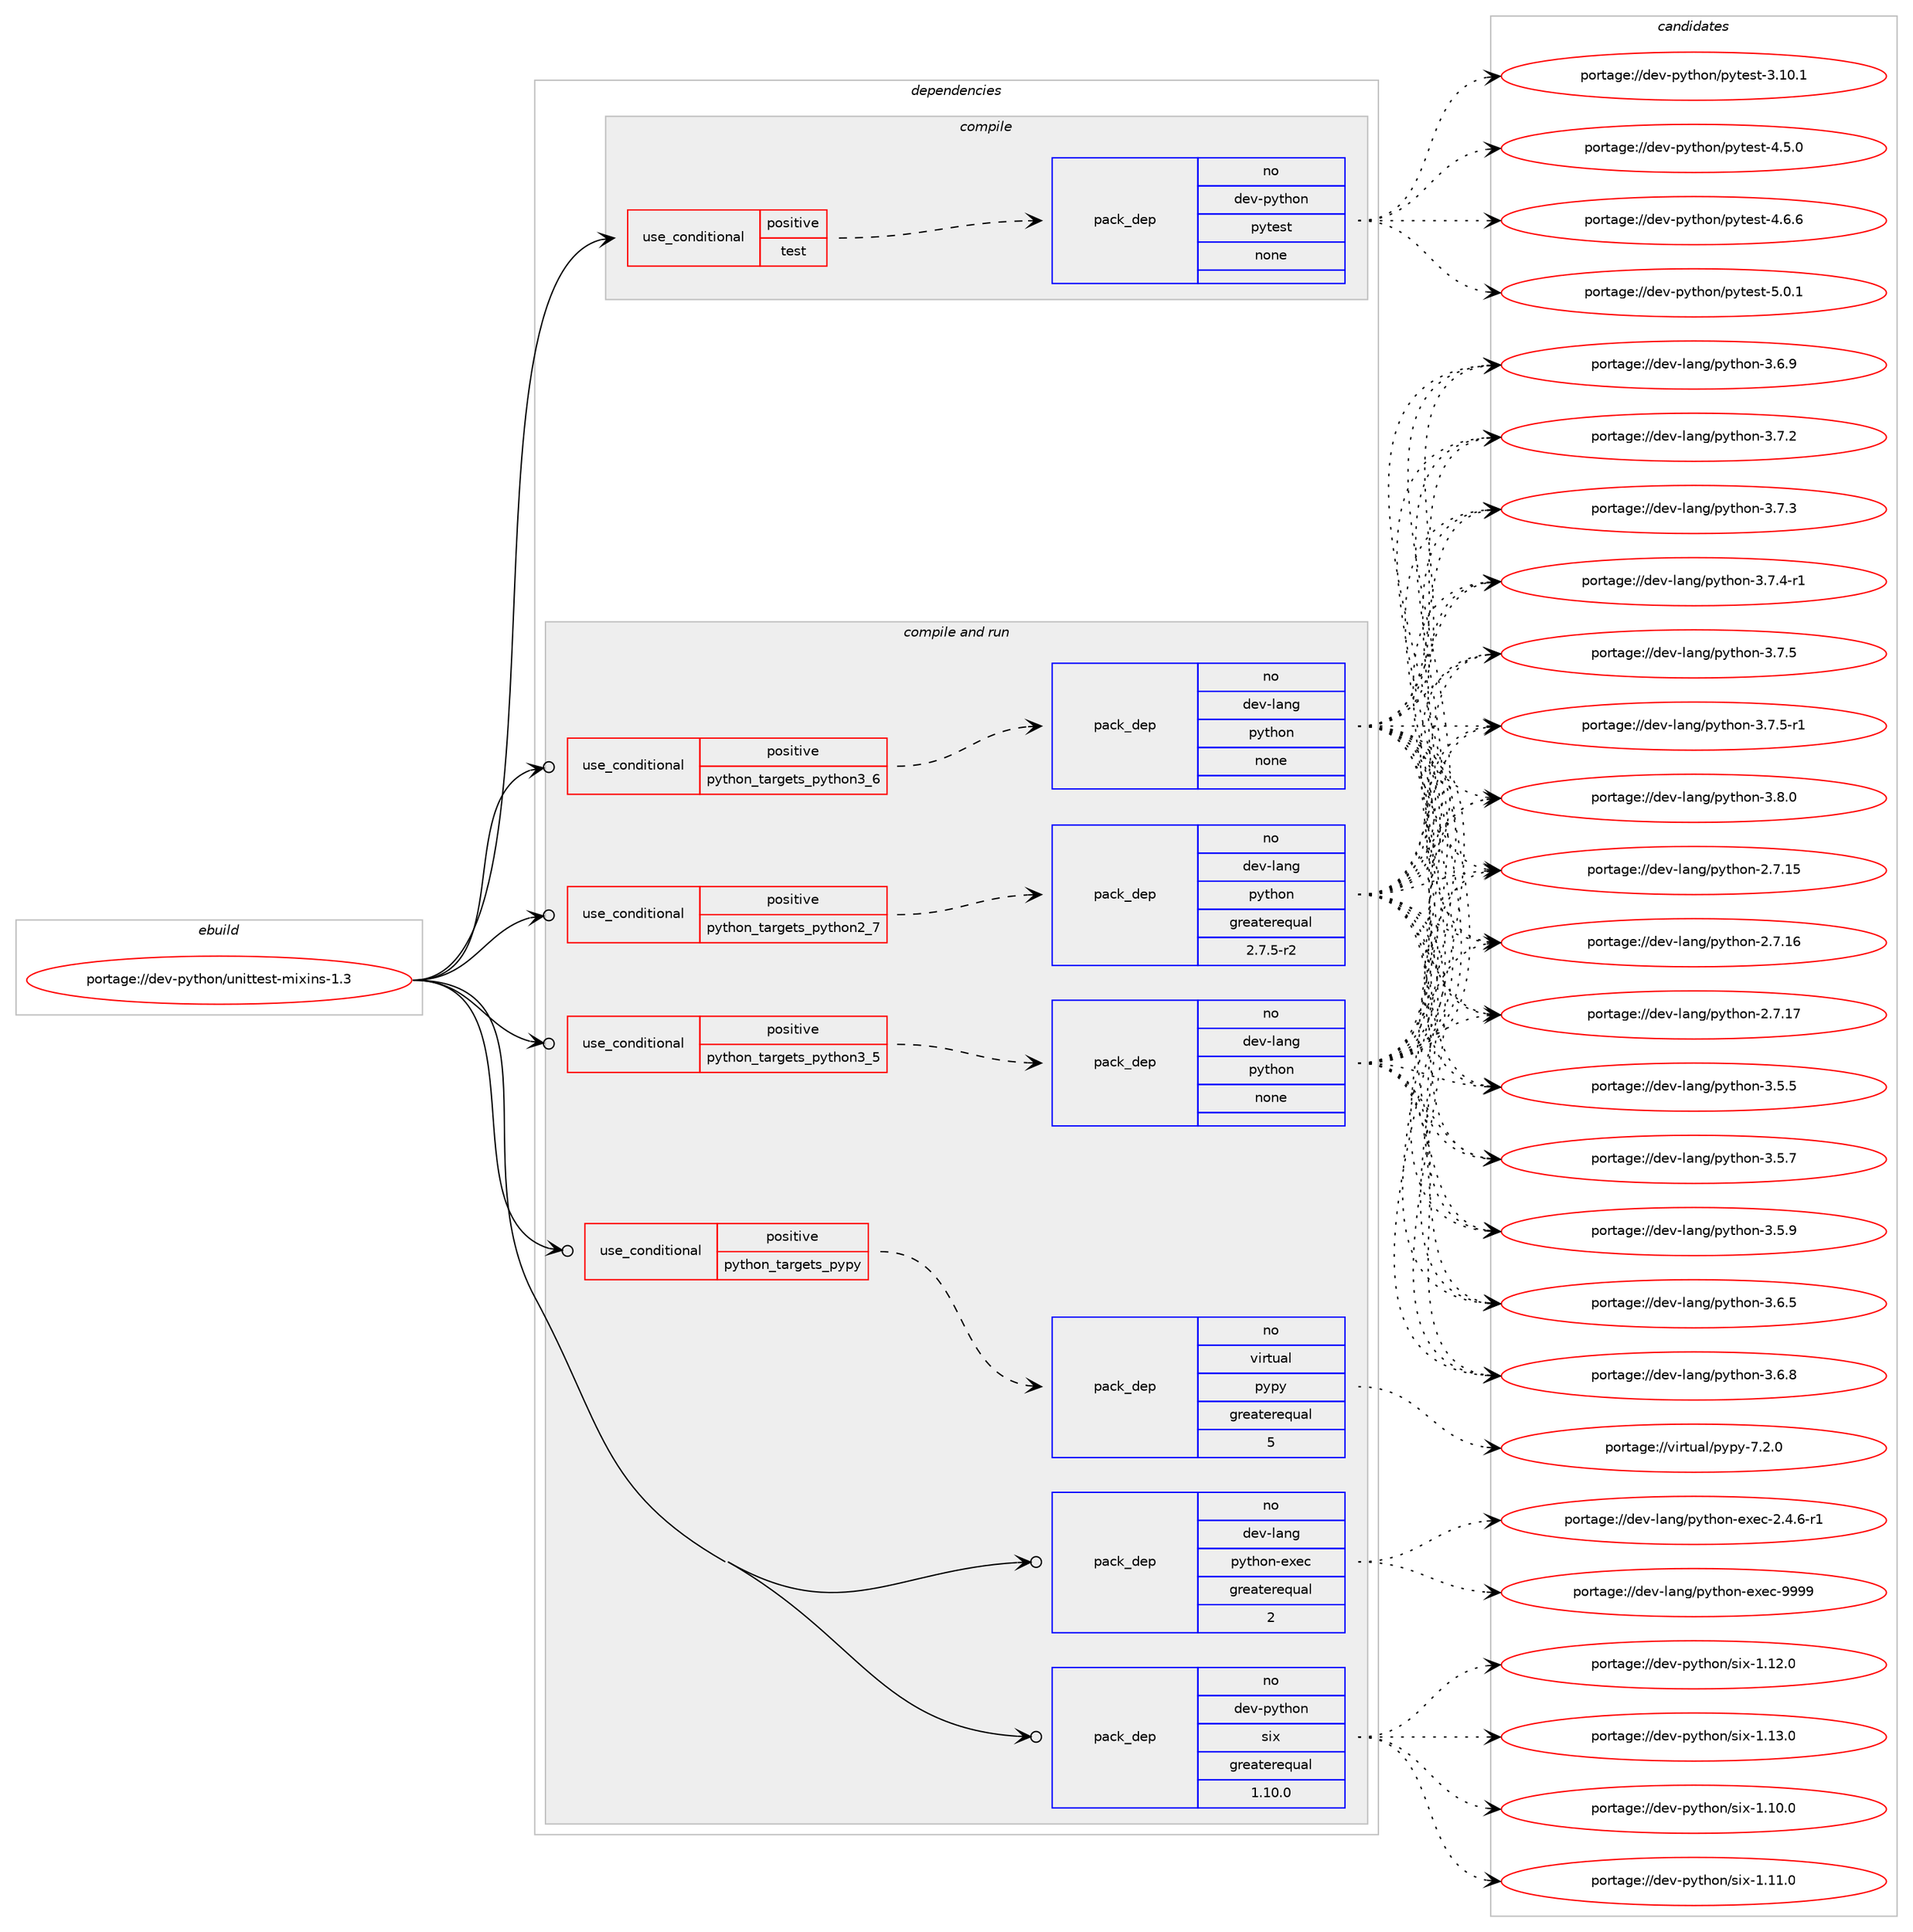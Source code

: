 digraph prolog {

# *************
# Graph options
# *************

newrank=true;
concentrate=true;
compound=true;
graph [rankdir=LR,fontname=Helvetica,fontsize=10,ranksep=1.5];#, ranksep=2.5, nodesep=0.2];
edge  [arrowhead=vee];
node  [fontname=Helvetica,fontsize=10];

# **********
# The ebuild
# **********

subgraph cluster_leftcol {
color=gray;
rank=same;
label=<<i>ebuild</i>>;
id [label="portage://dev-python/unittest-mixins-1.3", color=red, width=4, href="../dev-python/unittest-mixins-1.3.svg"];
}

# ****************
# The dependencies
# ****************

subgraph cluster_midcol {
color=gray;
label=<<i>dependencies</i>>;
subgraph cluster_compile {
fillcolor="#eeeeee";
style=filled;
label=<<i>compile</i>>;
subgraph cond40239 {
dependency177332 [label=<<TABLE BORDER="0" CELLBORDER="1" CELLSPACING="0" CELLPADDING="4"><TR><TD ROWSPAN="3" CELLPADDING="10">use_conditional</TD></TR><TR><TD>positive</TD></TR><TR><TD>test</TD></TR></TABLE>>, shape=none, color=red];
subgraph pack133683 {
dependency177333 [label=<<TABLE BORDER="0" CELLBORDER="1" CELLSPACING="0" CELLPADDING="4" WIDTH="220"><TR><TD ROWSPAN="6" CELLPADDING="30">pack_dep</TD></TR><TR><TD WIDTH="110">no</TD></TR><TR><TD>dev-python</TD></TR><TR><TD>pytest</TD></TR><TR><TD>none</TD></TR><TR><TD></TD></TR></TABLE>>, shape=none, color=blue];
}
dependency177332:e -> dependency177333:w [weight=20,style="dashed",arrowhead="vee"];
}
id:e -> dependency177332:w [weight=20,style="solid",arrowhead="vee"];
}
subgraph cluster_compileandrun {
fillcolor="#eeeeee";
style=filled;
label=<<i>compile and run</i>>;
subgraph cond40240 {
dependency177334 [label=<<TABLE BORDER="0" CELLBORDER="1" CELLSPACING="0" CELLPADDING="4"><TR><TD ROWSPAN="3" CELLPADDING="10">use_conditional</TD></TR><TR><TD>positive</TD></TR><TR><TD>python_targets_pypy</TD></TR></TABLE>>, shape=none, color=red];
subgraph pack133684 {
dependency177335 [label=<<TABLE BORDER="0" CELLBORDER="1" CELLSPACING="0" CELLPADDING="4" WIDTH="220"><TR><TD ROWSPAN="6" CELLPADDING="30">pack_dep</TD></TR><TR><TD WIDTH="110">no</TD></TR><TR><TD>virtual</TD></TR><TR><TD>pypy</TD></TR><TR><TD>greaterequal</TD></TR><TR><TD>5</TD></TR></TABLE>>, shape=none, color=blue];
}
dependency177334:e -> dependency177335:w [weight=20,style="dashed",arrowhead="vee"];
}
id:e -> dependency177334:w [weight=20,style="solid",arrowhead="odotvee"];
subgraph cond40241 {
dependency177336 [label=<<TABLE BORDER="0" CELLBORDER="1" CELLSPACING="0" CELLPADDING="4"><TR><TD ROWSPAN="3" CELLPADDING="10">use_conditional</TD></TR><TR><TD>positive</TD></TR><TR><TD>python_targets_python2_7</TD></TR></TABLE>>, shape=none, color=red];
subgraph pack133685 {
dependency177337 [label=<<TABLE BORDER="0" CELLBORDER="1" CELLSPACING="0" CELLPADDING="4" WIDTH="220"><TR><TD ROWSPAN="6" CELLPADDING="30">pack_dep</TD></TR><TR><TD WIDTH="110">no</TD></TR><TR><TD>dev-lang</TD></TR><TR><TD>python</TD></TR><TR><TD>greaterequal</TD></TR><TR><TD>2.7.5-r2</TD></TR></TABLE>>, shape=none, color=blue];
}
dependency177336:e -> dependency177337:w [weight=20,style="dashed",arrowhead="vee"];
}
id:e -> dependency177336:w [weight=20,style="solid",arrowhead="odotvee"];
subgraph cond40242 {
dependency177338 [label=<<TABLE BORDER="0" CELLBORDER="1" CELLSPACING="0" CELLPADDING="4"><TR><TD ROWSPAN="3" CELLPADDING="10">use_conditional</TD></TR><TR><TD>positive</TD></TR><TR><TD>python_targets_python3_5</TD></TR></TABLE>>, shape=none, color=red];
subgraph pack133686 {
dependency177339 [label=<<TABLE BORDER="0" CELLBORDER="1" CELLSPACING="0" CELLPADDING="4" WIDTH="220"><TR><TD ROWSPAN="6" CELLPADDING="30">pack_dep</TD></TR><TR><TD WIDTH="110">no</TD></TR><TR><TD>dev-lang</TD></TR><TR><TD>python</TD></TR><TR><TD>none</TD></TR><TR><TD></TD></TR></TABLE>>, shape=none, color=blue];
}
dependency177338:e -> dependency177339:w [weight=20,style="dashed",arrowhead="vee"];
}
id:e -> dependency177338:w [weight=20,style="solid",arrowhead="odotvee"];
subgraph cond40243 {
dependency177340 [label=<<TABLE BORDER="0" CELLBORDER="1" CELLSPACING="0" CELLPADDING="4"><TR><TD ROWSPAN="3" CELLPADDING="10">use_conditional</TD></TR><TR><TD>positive</TD></TR><TR><TD>python_targets_python3_6</TD></TR></TABLE>>, shape=none, color=red];
subgraph pack133687 {
dependency177341 [label=<<TABLE BORDER="0" CELLBORDER="1" CELLSPACING="0" CELLPADDING="4" WIDTH="220"><TR><TD ROWSPAN="6" CELLPADDING="30">pack_dep</TD></TR><TR><TD WIDTH="110">no</TD></TR><TR><TD>dev-lang</TD></TR><TR><TD>python</TD></TR><TR><TD>none</TD></TR><TR><TD></TD></TR></TABLE>>, shape=none, color=blue];
}
dependency177340:e -> dependency177341:w [weight=20,style="dashed",arrowhead="vee"];
}
id:e -> dependency177340:w [weight=20,style="solid",arrowhead="odotvee"];
subgraph pack133688 {
dependency177342 [label=<<TABLE BORDER="0" CELLBORDER="1" CELLSPACING="0" CELLPADDING="4" WIDTH="220"><TR><TD ROWSPAN="6" CELLPADDING="30">pack_dep</TD></TR><TR><TD WIDTH="110">no</TD></TR><TR><TD>dev-lang</TD></TR><TR><TD>python-exec</TD></TR><TR><TD>greaterequal</TD></TR><TR><TD>2</TD></TR></TABLE>>, shape=none, color=blue];
}
id:e -> dependency177342:w [weight=20,style="solid",arrowhead="odotvee"];
subgraph pack133689 {
dependency177343 [label=<<TABLE BORDER="0" CELLBORDER="1" CELLSPACING="0" CELLPADDING="4" WIDTH="220"><TR><TD ROWSPAN="6" CELLPADDING="30">pack_dep</TD></TR><TR><TD WIDTH="110">no</TD></TR><TR><TD>dev-python</TD></TR><TR><TD>six</TD></TR><TR><TD>greaterequal</TD></TR><TR><TD>1.10.0</TD></TR></TABLE>>, shape=none, color=blue];
}
id:e -> dependency177343:w [weight=20,style="solid",arrowhead="odotvee"];
}
subgraph cluster_run {
fillcolor="#eeeeee";
style=filled;
label=<<i>run</i>>;
}
}

# **************
# The candidates
# **************

subgraph cluster_choices {
rank=same;
color=gray;
label=<<i>candidates</i>>;

subgraph choice133683 {
color=black;
nodesep=1;
choiceportage100101118451121211161041111104711212111610111511645514649484649 [label="portage://dev-python/pytest-3.10.1", color=red, width=4,href="../dev-python/pytest-3.10.1.svg"];
choiceportage1001011184511212111610411111047112121116101115116455246534648 [label="portage://dev-python/pytest-4.5.0", color=red, width=4,href="../dev-python/pytest-4.5.0.svg"];
choiceportage1001011184511212111610411111047112121116101115116455246544654 [label="portage://dev-python/pytest-4.6.6", color=red, width=4,href="../dev-python/pytest-4.6.6.svg"];
choiceportage1001011184511212111610411111047112121116101115116455346484649 [label="portage://dev-python/pytest-5.0.1", color=red, width=4,href="../dev-python/pytest-5.0.1.svg"];
dependency177333:e -> choiceportage100101118451121211161041111104711212111610111511645514649484649:w [style=dotted,weight="100"];
dependency177333:e -> choiceportage1001011184511212111610411111047112121116101115116455246534648:w [style=dotted,weight="100"];
dependency177333:e -> choiceportage1001011184511212111610411111047112121116101115116455246544654:w [style=dotted,weight="100"];
dependency177333:e -> choiceportage1001011184511212111610411111047112121116101115116455346484649:w [style=dotted,weight="100"];
}
subgraph choice133684 {
color=black;
nodesep=1;
choiceportage1181051141161179710847112121112121455546504648 [label="portage://virtual/pypy-7.2.0", color=red, width=4,href="../virtual/pypy-7.2.0.svg"];
dependency177335:e -> choiceportage1181051141161179710847112121112121455546504648:w [style=dotted,weight="100"];
}
subgraph choice133685 {
color=black;
nodesep=1;
choiceportage10010111845108971101034711212111610411111045504655464953 [label="portage://dev-lang/python-2.7.15", color=red, width=4,href="../dev-lang/python-2.7.15.svg"];
choiceportage10010111845108971101034711212111610411111045504655464954 [label="portage://dev-lang/python-2.7.16", color=red, width=4,href="../dev-lang/python-2.7.16.svg"];
choiceportage10010111845108971101034711212111610411111045504655464955 [label="portage://dev-lang/python-2.7.17", color=red, width=4,href="../dev-lang/python-2.7.17.svg"];
choiceportage100101118451089711010347112121116104111110455146534653 [label="portage://dev-lang/python-3.5.5", color=red, width=4,href="../dev-lang/python-3.5.5.svg"];
choiceportage100101118451089711010347112121116104111110455146534655 [label="portage://dev-lang/python-3.5.7", color=red, width=4,href="../dev-lang/python-3.5.7.svg"];
choiceportage100101118451089711010347112121116104111110455146534657 [label="portage://dev-lang/python-3.5.9", color=red, width=4,href="../dev-lang/python-3.5.9.svg"];
choiceportage100101118451089711010347112121116104111110455146544653 [label="portage://dev-lang/python-3.6.5", color=red, width=4,href="../dev-lang/python-3.6.5.svg"];
choiceportage100101118451089711010347112121116104111110455146544656 [label="portage://dev-lang/python-3.6.8", color=red, width=4,href="../dev-lang/python-3.6.8.svg"];
choiceportage100101118451089711010347112121116104111110455146544657 [label="portage://dev-lang/python-3.6.9", color=red, width=4,href="../dev-lang/python-3.6.9.svg"];
choiceportage100101118451089711010347112121116104111110455146554650 [label="portage://dev-lang/python-3.7.2", color=red, width=4,href="../dev-lang/python-3.7.2.svg"];
choiceportage100101118451089711010347112121116104111110455146554651 [label="portage://dev-lang/python-3.7.3", color=red, width=4,href="../dev-lang/python-3.7.3.svg"];
choiceportage1001011184510897110103471121211161041111104551465546524511449 [label="portage://dev-lang/python-3.7.4-r1", color=red, width=4,href="../dev-lang/python-3.7.4-r1.svg"];
choiceportage100101118451089711010347112121116104111110455146554653 [label="portage://dev-lang/python-3.7.5", color=red, width=4,href="../dev-lang/python-3.7.5.svg"];
choiceportage1001011184510897110103471121211161041111104551465546534511449 [label="portage://dev-lang/python-3.7.5-r1", color=red, width=4,href="../dev-lang/python-3.7.5-r1.svg"];
choiceportage100101118451089711010347112121116104111110455146564648 [label="portage://dev-lang/python-3.8.0", color=red, width=4,href="../dev-lang/python-3.8.0.svg"];
dependency177337:e -> choiceportage10010111845108971101034711212111610411111045504655464953:w [style=dotted,weight="100"];
dependency177337:e -> choiceportage10010111845108971101034711212111610411111045504655464954:w [style=dotted,weight="100"];
dependency177337:e -> choiceportage10010111845108971101034711212111610411111045504655464955:w [style=dotted,weight="100"];
dependency177337:e -> choiceportage100101118451089711010347112121116104111110455146534653:w [style=dotted,weight="100"];
dependency177337:e -> choiceportage100101118451089711010347112121116104111110455146534655:w [style=dotted,weight="100"];
dependency177337:e -> choiceportage100101118451089711010347112121116104111110455146534657:w [style=dotted,weight="100"];
dependency177337:e -> choiceportage100101118451089711010347112121116104111110455146544653:w [style=dotted,weight="100"];
dependency177337:e -> choiceportage100101118451089711010347112121116104111110455146544656:w [style=dotted,weight="100"];
dependency177337:e -> choiceportage100101118451089711010347112121116104111110455146544657:w [style=dotted,weight="100"];
dependency177337:e -> choiceportage100101118451089711010347112121116104111110455146554650:w [style=dotted,weight="100"];
dependency177337:e -> choiceportage100101118451089711010347112121116104111110455146554651:w [style=dotted,weight="100"];
dependency177337:e -> choiceportage1001011184510897110103471121211161041111104551465546524511449:w [style=dotted,weight="100"];
dependency177337:e -> choiceportage100101118451089711010347112121116104111110455146554653:w [style=dotted,weight="100"];
dependency177337:e -> choiceportage1001011184510897110103471121211161041111104551465546534511449:w [style=dotted,weight="100"];
dependency177337:e -> choiceportage100101118451089711010347112121116104111110455146564648:w [style=dotted,weight="100"];
}
subgraph choice133686 {
color=black;
nodesep=1;
choiceportage10010111845108971101034711212111610411111045504655464953 [label="portage://dev-lang/python-2.7.15", color=red, width=4,href="../dev-lang/python-2.7.15.svg"];
choiceportage10010111845108971101034711212111610411111045504655464954 [label="portage://dev-lang/python-2.7.16", color=red, width=4,href="../dev-lang/python-2.7.16.svg"];
choiceportage10010111845108971101034711212111610411111045504655464955 [label="portage://dev-lang/python-2.7.17", color=red, width=4,href="../dev-lang/python-2.7.17.svg"];
choiceportage100101118451089711010347112121116104111110455146534653 [label="portage://dev-lang/python-3.5.5", color=red, width=4,href="../dev-lang/python-3.5.5.svg"];
choiceportage100101118451089711010347112121116104111110455146534655 [label="portage://dev-lang/python-3.5.7", color=red, width=4,href="../dev-lang/python-3.5.7.svg"];
choiceportage100101118451089711010347112121116104111110455146534657 [label="portage://dev-lang/python-3.5.9", color=red, width=4,href="../dev-lang/python-3.5.9.svg"];
choiceportage100101118451089711010347112121116104111110455146544653 [label="portage://dev-lang/python-3.6.5", color=red, width=4,href="../dev-lang/python-3.6.5.svg"];
choiceportage100101118451089711010347112121116104111110455146544656 [label="portage://dev-lang/python-3.6.8", color=red, width=4,href="../dev-lang/python-3.6.8.svg"];
choiceportage100101118451089711010347112121116104111110455146544657 [label="portage://dev-lang/python-3.6.9", color=red, width=4,href="../dev-lang/python-3.6.9.svg"];
choiceportage100101118451089711010347112121116104111110455146554650 [label="portage://dev-lang/python-3.7.2", color=red, width=4,href="../dev-lang/python-3.7.2.svg"];
choiceportage100101118451089711010347112121116104111110455146554651 [label="portage://dev-lang/python-3.7.3", color=red, width=4,href="../dev-lang/python-3.7.3.svg"];
choiceportage1001011184510897110103471121211161041111104551465546524511449 [label="portage://dev-lang/python-3.7.4-r1", color=red, width=4,href="../dev-lang/python-3.7.4-r1.svg"];
choiceportage100101118451089711010347112121116104111110455146554653 [label="portage://dev-lang/python-3.7.5", color=red, width=4,href="../dev-lang/python-3.7.5.svg"];
choiceportage1001011184510897110103471121211161041111104551465546534511449 [label="portage://dev-lang/python-3.7.5-r1", color=red, width=4,href="../dev-lang/python-3.7.5-r1.svg"];
choiceportage100101118451089711010347112121116104111110455146564648 [label="portage://dev-lang/python-3.8.0", color=red, width=4,href="../dev-lang/python-3.8.0.svg"];
dependency177339:e -> choiceportage10010111845108971101034711212111610411111045504655464953:w [style=dotted,weight="100"];
dependency177339:e -> choiceportage10010111845108971101034711212111610411111045504655464954:w [style=dotted,weight="100"];
dependency177339:e -> choiceportage10010111845108971101034711212111610411111045504655464955:w [style=dotted,weight="100"];
dependency177339:e -> choiceportage100101118451089711010347112121116104111110455146534653:w [style=dotted,weight="100"];
dependency177339:e -> choiceportage100101118451089711010347112121116104111110455146534655:w [style=dotted,weight="100"];
dependency177339:e -> choiceportage100101118451089711010347112121116104111110455146534657:w [style=dotted,weight="100"];
dependency177339:e -> choiceportage100101118451089711010347112121116104111110455146544653:w [style=dotted,weight="100"];
dependency177339:e -> choiceportage100101118451089711010347112121116104111110455146544656:w [style=dotted,weight="100"];
dependency177339:e -> choiceportage100101118451089711010347112121116104111110455146544657:w [style=dotted,weight="100"];
dependency177339:e -> choiceportage100101118451089711010347112121116104111110455146554650:w [style=dotted,weight="100"];
dependency177339:e -> choiceportage100101118451089711010347112121116104111110455146554651:w [style=dotted,weight="100"];
dependency177339:e -> choiceportage1001011184510897110103471121211161041111104551465546524511449:w [style=dotted,weight="100"];
dependency177339:e -> choiceportage100101118451089711010347112121116104111110455146554653:w [style=dotted,weight="100"];
dependency177339:e -> choiceportage1001011184510897110103471121211161041111104551465546534511449:w [style=dotted,weight="100"];
dependency177339:e -> choiceportage100101118451089711010347112121116104111110455146564648:w [style=dotted,weight="100"];
}
subgraph choice133687 {
color=black;
nodesep=1;
choiceportage10010111845108971101034711212111610411111045504655464953 [label="portage://dev-lang/python-2.7.15", color=red, width=4,href="../dev-lang/python-2.7.15.svg"];
choiceportage10010111845108971101034711212111610411111045504655464954 [label="portage://dev-lang/python-2.7.16", color=red, width=4,href="../dev-lang/python-2.7.16.svg"];
choiceportage10010111845108971101034711212111610411111045504655464955 [label="portage://dev-lang/python-2.7.17", color=red, width=4,href="../dev-lang/python-2.7.17.svg"];
choiceportage100101118451089711010347112121116104111110455146534653 [label="portage://dev-lang/python-3.5.5", color=red, width=4,href="../dev-lang/python-3.5.5.svg"];
choiceportage100101118451089711010347112121116104111110455146534655 [label="portage://dev-lang/python-3.5.7", color=red, width=4,href="../dev-lang/python-3.5.7.svg"];
choiceportage100101118451089711010347112121116104111110455146534657 [label="portage://dev-lang/python-3.5.9", color=red, width=4,href="../dev-lang/python-3.5.9.svg"];
choiceportage100101118451089711010347112121116104111110455146544653 [label="portage://dev-lang/python-3.6.5", color=red, width=4,href="../dev-lang/python-3.6.5.svg"];
choiceportage100101118451089711010347112121116104111110455146544656 [label="portage://dev-lang/python-3.6.8", color=red, width=4,href="../dev-lang/python-3.6.8.svg"];
choiceportage100101118451089711010347112121116104111110455146544657 [label="portage://dev-lang/python-3.6.9", color=red, width=4,href="../dev-lang/python-3.6.9.svg"];
choiceportage100101118451089711010347112121116104111110455146554650 [label="portage://dev-lang/python-3.7.2", color=red, width=4,href="../dev-lang/python-3.7.2.svg"];
choiceportage100101118451089711010347112121116104111110455146554651 [label="portage://dev-lang/python-3.7.3", color=red, width=4,href="../dev-lang/python-3.7.3.svg"];
choiceportage1001011184510897110103471121211161041111104551465546524511449 [label="portage://dev-lang/python-3.7.4-r1", color=red, width=4,href="../dev-lang/python-3.7.4-r1.svg"];
choiceportage100101118451089711010347112121116104111110455146554653 [label="portage://dev-lang/python-3.7.5", color=red, width=4,href="../dev-lang/python-3.7.5.svg"];
choiceportage1001011184510897110103471121211161041111104551465546534511449 [label="portage://dev-lang/python-3.7.5-r1", color=red, width=4,href="../dev-lang/python-3.7.5-r1.svg"];
choiceportage100101118451089711010347112121116104111110455146564648 [label="portage://dev-lang/python-3.8.0", color=red, width=4,href="../dev-lang/python-3.8.0.svg"];
dependency177341:e -> choiceportage10010111845108971101034711212111610411111045504655464953:w [style=dotted,weight="100"];
dependency177341:e -> choiceportage10010111845108971101034711212111610411111045504655464954:w [style=dotted,weight="100"];
dependency177341:e -> choiceportage10010111845108971101034711212111610411111045504655464955:w [style=dotted,weight="100"];
dependency177341:e -> choiceportage100101118451089711010347112121116104111110455146534653:w [style=dotted,weight="100"];
dependency177341:e -> choiceportage100101118451089711010347112121116104111110455146534655:w [style=dotted,weight="100"];
dependency177341:e -> choiceportage100101118451089711010347112121116104111110455146534657:w [style=dotted,weight="100"];
dependency177341:e -> choiceportage100101118451089711010347112121116104111110455146544653:w [style=dotted,weight="100"];
dependency177341:e -> choiceportage100101118451089711010347112121116104111110455146544656:w [style=dotted,weight="100"];
dependency177341:e -> choiceportage100101118451089711010347112121116104111110455146544657:w [style=dotted,weight="100"];
dependency177341:e -> choiceportage100101118451089711010347112121116104111110455146554650:w [style=dotted,weight="100"];
dependency177341:e -> choiceportage100101118451089711010347112121116104111110455146554651:w [style=dotted,weight="100"];
dependency177341:e -> choiceportage1001011184510897110103471121211161041111104551465546524511449:w [style=dotted,weight="100"];
dependency177341:e -> choiceportage100101118451089711010347112121116104111110455146554653:w [style=dotted,weight="100"];
dependency177341:e -> choiceportage1001011184510897110103471121211161041111104551465546534511449:w [style=dotted,weight="100"];
dependency177341:e -> choiceportage100101118451089711010347112121116104111110455146564648:w [style=dotted,weight="100"];
}
subgraph choice133688 {
color=black;
nodesep=1;
choiceportage10010111845108971101034711212111610411111045101120101994550465246544511449 [label="portage://dev-lang/python-exec-2.4.6-r1", color=red, width=4,href="../dev-lang/python-exec-2.4.6-r1.svg"];
choiceportage10010111845108971101034711212111610411111045101120101994557575757 [label="portage://dev-lang/python-exec-9999", color=red, width=4,href="../dev-lang/python-exec-9999.svg"];
dependency177342:e -> choiceportage10010111845108971101034711212111610411111045101120101994550465246544511449:w [style=dotted,weight="100"];
dependency177342:e -> choiceportage10010111845108971101034711212111610411111045101120101994557575757:w [style=dotted,weight="100"];
}
subgraph choice133689 {
color=black;
nodesep=1;
choiceportage100101118451121211161041111104711510512045494649484648 [label="portage://dev-python/six-1.10.0", color=red, width=4,href="../dev-python/six-1.10.0.svg"];
choiceportage100101118451121211161041111104711510512045494649494648 [label="portage://dev-python/six-1.11.0", color=red, width=4,href="../dev-python/six-1.11.0.svg"];
choiceportage100101118451121211161041111104711510512045494649504648 [label="portage://dev-python/six-1.12.0", color=red, width=4,href="../dev-python/six-1.12.0.svg"];
choiceportage100101118451121211161041111104711510512045494649514648 [label="portage://dev-python/six-1.13.0", color=red, width=4,href="../dev-python/six-1.13.0.svg"];
dependency177343:e -> choiceportage100101118451121211161041111104711510512045494649484648:w [style=dotted,weight="100"];
dependency177343:e -> choiceportage100101118451121211161041111104711510512045494649494648:w [style=dotted,weight="100"];
dependency177343:e -> choiceportage100101118451121211161041111104711510512045494649504648:w [style=dotted,weight="100"];
dependency177343:e -> choiceportage100101118451121211161041111104711510512045494649514648:w [style=dotted,weight="100"];
}
}

}
